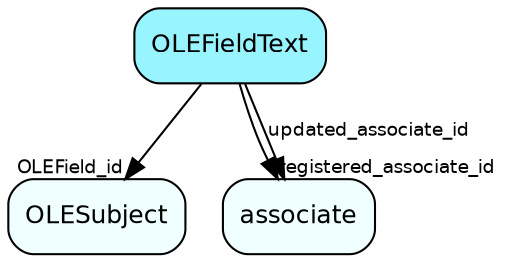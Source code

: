digraph OLEFieldText  {
node [shape = box style="rounded, filled" fontname = "Helvetica" fontsize = "12" ]
edge [fontname = "Helvetica" fontsize = "9"]

OLEFieldText[fillcolor = "cadetblue1"]
OLESubject[fillcolor = "azure1"]
associate[fillcolor = "azure1"]
OLEFieldText -> OLESubject [headlabel = "OLEField_id"]
OLEFieldText -> associate [headlabel = "registered_associate_id"]
OLEFieldText -> associate [label = "updated_associate_id"]
}

